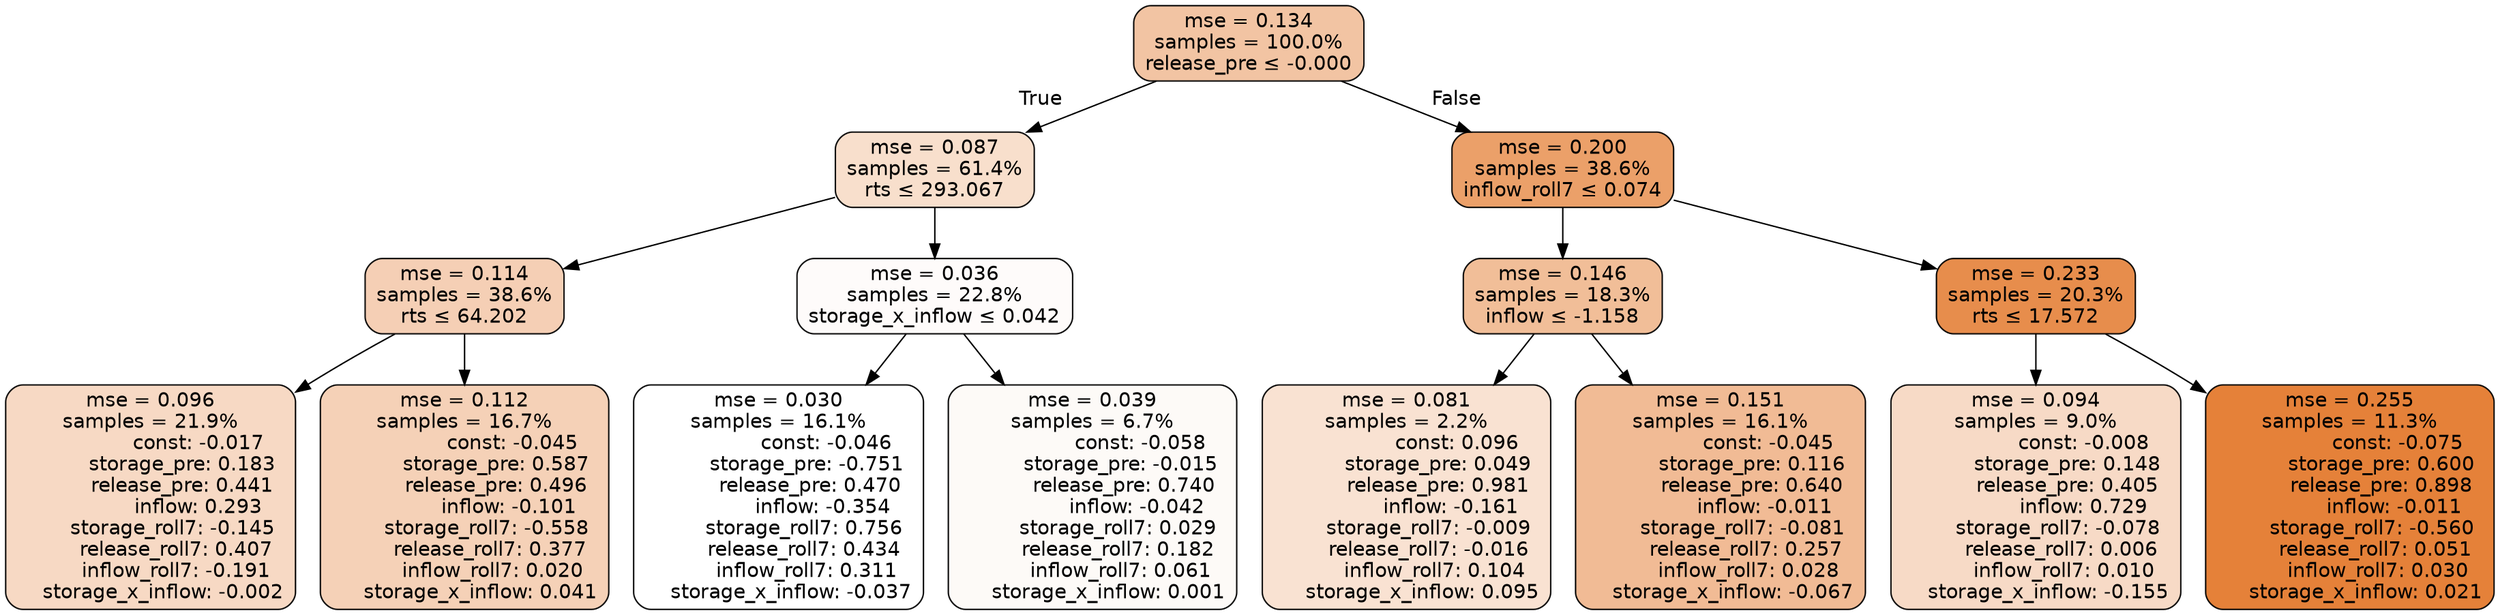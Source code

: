 digraph tree {
bgcolor="transparent"
node [shape=rectangle, style="filled, rounded", color="black", fontname=helvetica] ;
edge [fontname=helvetica] ;
	"0" [label="mse = 0.134
samples = 100.0%
release_pre &le; -0.000", fillcolor="#f2c4a3"]
	"1" [label="mse = 0.087
samples = 61.4%
rts &le; 293.067", fillcolor="#f8dfcc"]
	"2" [label="mse = 0.114
samples = 38.6%
rts &le; 64.202", fillcolor="#f5cfb5"]
	"3" [label="mse = 0.096
samples = 21.9%
               const: -0.017
          storage_pre: 0.183
          release_pre: 0.441
               inflow: 0.293
       storage_roll7: -0.145
        release_roll7: 0.407
        inflow_roll7: -0.191
    storage_x_inflow: -0.002", fillcolor="#f7d9c4"]
	"4" [label="mse = 0.112
samples = 16.7%
               const: -0.045
          storage_pre: 0.587
          release_pre: 0.496
              inflow: -0.101
       storage_roll7: -0.558
        release_roll7: 0.377
         inflow_roll7: 0.020
     storage_x_inflow: 0.041", fillcolor="#f5d1b7"]
	"5" [label="mse = 0.036
samples = 22.8%
storage_x_inflow &le; 0.042", fillcolor="#fefbfa"]
	"6" [label="mse = 0.030
samples = 16.1%
               const: -0.046
         storage_pre: -0.751
          release_pre: 0.470
              inflow: -0.354
        storage_roll7: 0.756
        release_roll7: 0.434
         inflow_roll7: 0.311
    storage_x_inflow: -0.037", fillcolor="#ffffff"]
	"7" [label="mse = 0.039
samples = 6.7%
               const: -0.058
         storage_pre: -0.015
          release_pre: 0.740
              inflow: -0.042
        storage_roll7: 0.029
        release_roll7: 0.182
         inflow_roll7: 0.061
     storage_x_inflow: 0.001", fillcolor="#fdfaf7"]
	"8" [label="mse = 0.200
samples = 38.6%
inflow_roll7 &le; 0.074", fillcolor="#eba069"]
	"9" [label="mse = 0.146
samples = 18.3%
inflow &le; -1.158", fillcolor="#f1be98"]
	"10" [label="mse = 0.081
samples = 2.2%
                const: 0.096
          storage_pre: 0.049
          release_pre: 0.981
              inflow: -0.161
       storage_roll7: -0.009
       release_roll7: -0.016
         inflow_roll7: 0.104
     storage_x_inflow: 0.095", fillcolor="#f9e2d2"]
	"11" [label="mse = 0.151
samples = 16.1%
               const: -0.045
          storage_pre: 0.116
          release_pre: 0.640
              inflow: -0.011
       storage_roll7: -0.081
        release_roll7: 0.257
         inflow_roll7: 0.028
    storage_x_inflow: -0.067", fillcolor="#f1bb95"]
	"12" [label="mse = 0.233
samples = 20.3%
rts &le; 17.572", fillcolor="#e78d4c"]
	"13" [label="mse = 0.094
samples = 9.0%
               const: -0.008
          storage_pre: 0.148
          release_pre: 0.405
               inflow: 0.729
       storage_roll7: -0.078
        release_roll7: 0.006
         inflow_roll7: 0.010
    storage_x_inflow: -0.155", fillcolor="#f7dac6"]
	"14" [label="mse = 0.255
samples = 11.3%
               const: -0.075
          storage_pre: 0.600
          release_pre: 0.898
              inflow: -0.011
       storage_roll7: -0.560
        release_roll7: 0.051
         inflow_roll7: 0.030
     storage_x_inflow: 0.021", fillcolor="#e58139"]

	"0" -> "1" [labeldistance=2.5, labelangle=45, headlabel="True"]
	"1" -> "2"
	"2" -> "3"
	"2" -> "4"
	"1" -> "5"
	"5" -> "6"
	"5" -> "7"
	"0" -> "8" [labeldistance=2.5, labelangle=-45, headlabel="False"]
	"8" -> "9"
	"9" -> "10"
	"9" -> "11"
	"8" -> "12"
	"12" -> "13"
	"12" -> "14"
}